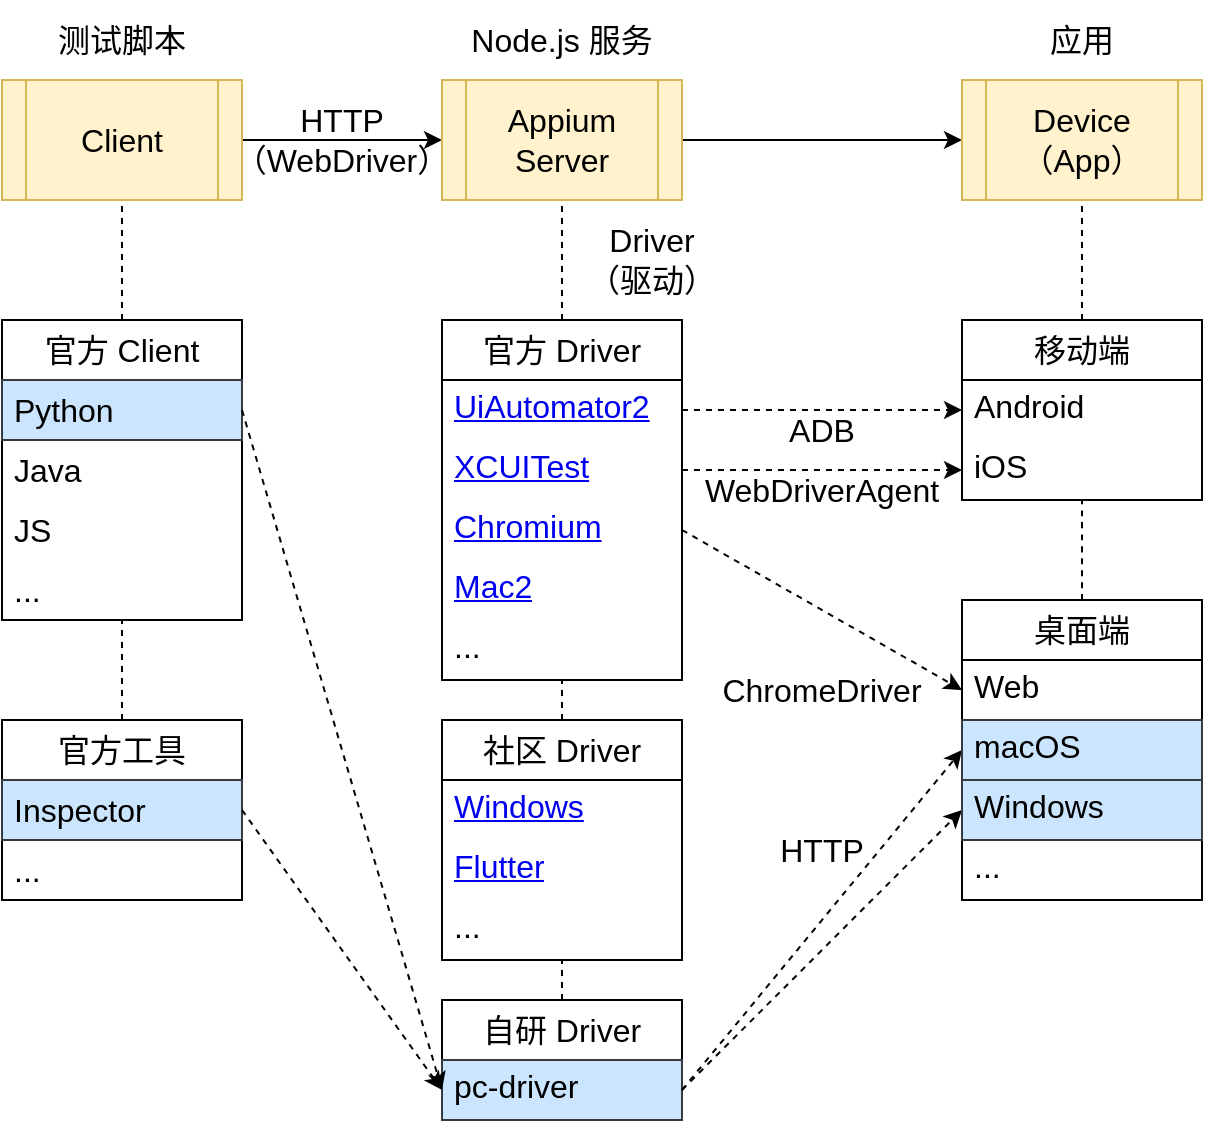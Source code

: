 <mxfile version="20.8.16" type="device"><diagram name="第 1 页" id="46RsHjmJ_I1Tz3wU6zl1"><mxGraphModel dx="1098" dy="868" grid="1" gridSize="10" guides="1" tooltips="1" connect="1" arrows="1" fold="1" page="1" pageScale="1" pageWidth="827" pageHeight="1169" math="0" shadow="0"><root><mxCell id="0"/><mxCell id="1" parent="0"/><mxCell id="eaynS8nJ6Ue6EixKd0rs-4" style="rounded=0;orthogonalLoop=1;jettySize=auto;html=1;fontSize=16;" edge="1" parent="1" source="eaynS8nJ6Ue6EixKd0rs-1" target="eaynS8nJ6Ue6EixKd0rs-2"><mxGeometry relative="1" as="geometry"/></mxCell><mxCell id="eaynS8nJ6Ue6EixKd0rs-1" value="Client" style="shape=process;whiteSpace=wrap;html=1;backgroundOutline=1;fontSize=16;fillColor=#fff2cc;strokeColor=#d6b656;" vertex="1" parent="1"><mxGeometry x="40" y="80" width="120" height="60" as="geometry"/></mxCell><mxCell id="eaynS8nJ6Ue6EixKd0rs-5" style="edgeStyle=orthogonalEdgeStyle;rounded=0;orthogonalLoop=1;jettySize=auto;html=1;fontSize=16;" edge="1" parent="1" source="eaynS8nJ6Ue6EixKd0rs-2" target="eaynS8nJ6Ue6EixKd0rs-3"><mxGeometry relative="1" as="geometry"><mxPoint x="420" y="120" as="sourcePoint"/><mxPoint x="580" y="120" as="targetPoint"/></mxGeometry></mxCell><mxCell id="eaynS8nJ6Ue6EixKd0rs-2" value="Appium&lt;br&gt;Server" style="shape=process;whiteSpace=wrap;html=1;backgroundOutline=1;fontSize=16;fillColor=#fff2cc;strokeColor=#d6b656;" vertex="1" parent="1"><mxGeometry x="260" y="80" width="120" height="60" as="geometry"/></mxCell><mxCell id="eaynS8nJ6Ue6EixKd0rs-3" value="Device&lt;br&gt;（App）" style="shape=process;whiteSpace=wrap;html=1;backgroundOutline=1;fontSize=16;fillColor=#fff2cc;strokeColor=#d6b656;" vertex="1" parent="1"><mxGeometry x="520" y="80" width="120" height="60" as="geometry"/></mxCell><mxCell id="eaynS8nJ6Ue6EixKd0rs-6" value="HTTP&lt;br&gt;（WebDriver）" style="text;html=1;strokeColor=none;fillColor=none;align=center;verticalAlign=middle;whiteSpace=wrap;rounded=0;fontSize=16;" vertex="1" parent="1"><mxGeometry x="160" y="80" width="100" height="60" as="geometry"/></mxCell><mxCell id="eaynS8nJ6Ue6EixKd0rs-7" value="Driver&lt;br&gt;（驱动）" style="text;html=1;strokeColor=none;fillColor=none;align=center;verticalAlign=middle;whiteSpace=wrap;rounded=0;fontSize=16;" vertex="1" parent="1"><mxGeometry x="330" y="140" width="70" height="60" as="geometry"/></mxCell><mxCell id="eaynS8nJ6Ue6EixKd0rs-13" style="edgeStyle=orthogonalEdgeStyle;rounded=0;orthogonalLoop=1;jettySize=auto;html=1;fontSize=16;endArrow=none;endFill=0;dashed=1;" edge="1" parent="1" source="eaynS8nJ6Ue6EixKd0rs-8" target="eaynS8nJ6Ue6EixKd0rs-1"><mxGeometry relative="1" as="geometry"/></mxCell><mxCell id="eaynS8nJ6Ue6EixKd0rs-8" value="官方 Client" style="swimlane;fontStyle=0;childLayout=stackLayout;horizontal=1;startSize=30;horizontalStack=0;resizeParent=1;resizeParentMax=0;resizeLast=0;collapsible=1;marginBottom=0;whiteSpace=wrap;html=1;fontSize=16;" vertex="1" parent="1"><mxGeometry x="40" y="200" width="120" height="150" as="geometry"/></mxCell><mxCell id="eaynS8nJ6Ue6EixKd0rs-9" value="Python" style="text;strokeColor=#36393d;fillColor=#cce5ff;align=left;verticalAlign=middle;spacingLeft=4;spacingRight=4;overflow=hidden;points=[[0,0.5],[1,0.5]];portConstraint=eastwest;rotatable=0;whiteSpace=wrap;html=1;fontSize=16;" vertex="1" parent="eaynS8nJ6Ue6EixKd0rs-8"><mxGeometry y="30" width="120" height="30" as="geometry"/></mxCell><mxCell id="eaynS8nJ6Ue6EixKd0rs-10" value="Java" style="text;strokeColor=none;fillColor=none;align=left;verticalAlign=middle;spacingLeft=4;spacingRight=4;overflow=hidden;points=[[0,0.5],[1,0.5]];portConstraint=eastwest;rotatable=0;whiteSpace=wrap;html=1;fontSize=16;" vertex="1" parent="eaynS8nJ6Ue6EixKd0rs-8"><mxGeometry y="60" width="120" height="30" as="geometry"/></mxCell><mxCell id="eaynS8nJ6Ue6EixKd0rs-11" value="JS" style="text;strokeColor=none;fillColor=none;align=left;verticalAlign=middle;spacingLeft=4;spacingRight=4;overflow=hidden;points=[[0,0.5],[1,0.5]];portConstraint=eastwest;rotatable=0;whiteSpace=wrap;html=1;fontSize=16;" vertex="1" parent="eaynS8nJ6Ue6EixKd0rs-8"><mxGeometry y="90" width="120" height="30" as="geometry"/></mxCell><mxCell id="eaynS8nJ6Ue6EixKd0rs-18" value="..." style="text;strokeColor=none;fillColor=none;align=left;verticalAlign=middle;spacingLeft=4;spacingRight=4;overflow=hidden;points=[[0,0.5],[1,0.5]];portConstraint=eastwest;rotatable=0;whiteSpace=wrap;html=1;fontSize=16;" vertex="1" parent="eaynS8nJ6Ue6EixKd0rs-8"><mxGeometry y="120" width="120" height="30" as="geometry"/></mxCell><mxCell id="eaynS8nJ6Ue6EixKd0rs-15" value="Node.js 服务" style="text;html=1;strokeColor=none;fillColor=none;align=center;verticalAlign=middle;whiteSpace=wrap;rounded=0;fontSize=16;" vertex="1" parent="1"><mxGeometry x="260" y="40" width="120" height="40" as="geometry"/></mxCell><mxCell id="eaynS8nJ6Ue6EixKd0rs-51" style="edgeStyle=none;rounded=0;orthogonalLoop=1;jettySize=auto;html=1;dashed=1;fontSize=16;endArrow=none;endFill=0;" edge="1" parent="1" source="eaynS8nJ6Ue6EixKd0rs-22" target="eaynS8nJ6Ue6EixKd0rs-2"><mxGeometry relative="1" as="geometry"/></mxCell><mxCell id="eaynS8nJ6Ue6EixKd0rs-22" value="官方 Driver" style="swimlane;fontStyle=0;childLayout=stackLayout;horizontal=1;startSize=30;horizontalStack=0;resizeParent=1;resizeParentMax=0;resizeLast=0;collapsible=1;marginBottom=0;whiteSpace=wrap;html=1;fontSize=16;" vertex="1" parent="1"><mxGeometry x="260" y="200" width="120" height="180" as="geometry"/></mxCell><mxCell id="eaynS8nJ6Ue6EixKd0rs-23" value="&lt;div class=&quot;lake-content&quot;&gt;&lt;p style=&quot;margin: 0px; padding: 0px; min-height: 24px;&quot; class=&quot;ne-p&quot; id=&quot;u833abcc9&quot;&gt;&lt;a class=&quot;ne-link&quot; target=&quot;_blank&quot; data-href=&quot;https://github.com/appium/appium-uiautomator2-driver&quot; href=&quot;https://github.com/appium/appium-uiautomator2-driver&quot;&gt;UiAutomator2&lt;/a&gt;&lt;/p&gt;&lt;/div&gt;" style="text;strokeColor=none;fillColor=none;align=left;verticalAlign=middle;spacingLeft=4;spacingRight=4;overflow=hidden;points=[[0,0.5],[1,0.5]];portConstraint=eastwest;rotatable=0;whiteSpace=wrap;html=1;fontSize=16;" vertex="1" parent="eaynS8nJ6Ue6EixKd0rs-22"><mxGeometry y="30" width="120" height="30" as="geometry"/></mxCell><mxCell id="eaynS8nJ6Ue6EixKd0rs-24" value="&lt;div class=&quot;lake-content&quot;&gt;&lt;p style=&quot;margin: 0px; padding: 0px; min-height: 24px;&quot; class=&quot;ne-p&quot; id=&quot;u07123cbb&quot;&gt;&lt;a class=&quot;ne-link&quot; target=&quot;_blank&quot; data-href=&quot;https://github.com/appium/appium-xcuitest-driver&quot; href=&quot;https://github.com/appium/appium-xcuitest-driver&quot;&gt;XCUITest&lt;/a&gt;&lt;/p&gt;&lt;/div&gt;" style="text;strokeColor=none;fillColor=none;align=left;verticalAlign=middle;spacingLeft=4;spacingRight=4;overflow=hidden;points=[[0,0.5],[1,0.5]];portConstraint=eastwest;rotatable=0;whiteSpace=wrap;html=1;fontSize=16;" vertex="1" parent="eaynS8nJ6Ue6EixKd0rs-22"><mxGeometry y="60" width="120" height="30" as="geometry"/></mxCell><mxCell id="eaynS8nJ6Ue6EixKd0rs-40" value="&lt;div class=&quot;lake-content&quot;&gt;&lt;p style=&quot;margin: 0px; padding: 0px; min-height: 24px;&quot; class=&quot;ne-p&quot; id=&quot;u833abcc9&quot;&gt;&lt;a style=&quot;background-color: initial;&quot; class=&quot;ne-link&quot; target=&quot;_blank&quot; data-href=&quot;https://github.com/appium/appium-chromium-driver&quot; href=&quot;https://github.com/appium/appium-chromium-driver&quot;&gt;Chromium&lt;/a&gt;&lt;br&gt;&lt;/p&gt;&lt;/div&gt;" style="text;strokeColor=none;fillColor=none;align=left;verticalAlign=middle;spacingLeft=4;spacingRight=4;overflow=hidden;points=[[0,0.5],[1,0.5]];portConstraint=eastwest;rotatable=0;whiteSpace=wrap;html=1;fontSize=16;" vertex="1" parent="eaynS8nJ6Ue6EixKd0rs-22"><mxGeometry y="90" width="120" height="30" as="geometry"/></mxCell><mxCell id="eaynS8nJ6Ue6EixKd0rs-25" value="&lt;div class=&quot;lake-content&quot;&gt;&lt;p style=&quot;margin: 0px; padding: 0px; min-height: 24px;&quot; class=&quot;ne-p&quot; id=&quot;u45645d40&quot;&gt;&lt;a class=&quot;ne-link&quot; target=&quot;_blank&quot; data-href=&quot;https://github.com/appium/appium-mac2-driver&quot; href=&quot;https://github.com/appium/appium-mac2-driver&quot;&gt;Mac2&lt;/a&gt;&lt;/p&gt;&lt;/div&gt;" style="text;strokeColor=none;fillColor=none;align=left;verticalAlign=middle;spacingLeft=4;spacingRight=4;overflow=hidden;points=[[0,0.5],[1,0.5]];portConstraint=eastwest;rotatable=0;whiteSpace=wrap;html=1;fontSize=16;" vertex="1" parent="eaynS8nJ6Ue6EixKd0rs-22"><mxGeometry y="120" width="120" height="30" as="geometry"/></mxCell><mxCell id="eaynS8nJ6Ue6EixKd0rs-63" value="&lt;div class=&quot;lake-content&quot;&gt;&lt;p style=&quot;margin: 0px; padding: 0px; min-height: 24px;&quot; class=&quot;ne-p&quot; id=&quot;u833abcc9&quot;&gt;...&lt;/p&gt;&lt;/div&gt;" style="text;strokeColor=none;fillColor=none;align=left;verticalAlign=middle;spacingLeft=4;spacingRight=4;overflow=hidden;points=[[0,0.5],[1,0.5]];portConstraint=eastwest;rotatable=0;whiteSpace=wrap;html=1;fontSize=16;" vertex="1" parent="eaynS8nJ6Ue6EixKd0rs-22"><mxGeometry y="150" width="120" height="30" as="geometry"/></mxCell><mxCell id="eaynS8nJ6Ue6EixKd0rs-26" value="测试脚本" style="text;html=1;strokeColor=none;fillColor=none;align=center;verticalAlign=middle;whiteSpace=wrap;rounded=0;fontSize=16;" vertex="1" parent="1"><mxGeometry x="40" y="40" width="120" height="40" as="geometry"/></mxCell><mxCell id="eaynS8nJ6Ue6EixKd0rs-27" value="应用" style="text;html=1;strokeColor=none;fillColor=none;align=center;verticalAlign=middle;whiteSpace=wrap;rounded=0;fontSize=16;" vertex="1" parent="1"><mxGeometry x="520" y="40" width="120" height="40" as="geometry"/></mxCell><mxCell id="eaynS8nJ6Ue6EixKd0rs-42" style="edgeStyle=none;rounded=0;orthogonalLoop=1;jettySize=auto;html=1;fontSize=16;endArrow=none;endFill=0;dashed=1;" edge="1" parent="1" source="eaynS8nJ6Ue6EixKd0rs-28" target="eaynS8nJ6Ue6EixKd0rs-22"><mxGeometry relative="1" as="geometry"/></mxCell><mxCell id="eaynS8nJ6Ue6EixKd0rs-28" value="社区 Driver" style="swimlane;fontStyle=0;childLayout=stackLayout;horizontal=1;startSize=30;horizontalStack=0;resizeParent=1;resizeParentMax=0;resizeLast=0;collapsible=1;marginBottom=0;whiteSpace=wrap;html=1;fontSize=16;" vertex="1" parent="1"><mxGeometry x="260" y="400" width="120" height="120" as="geometry"/></mxCell><mxCell id="eaynS8nJ6Ue6EixKd0rs-30" value="&lt;div class=&quot;lake-content&quot;&gt;&lt;p style=&quot;margin: 0px; padding: 0px; min-height: 24px;&quot; class=&quot;ne-p&quot; id=&quot;u274f474c&quot;&gt;&lt;a class=&quot;ne-link&quot; target=&quot;_blank&quot; data-href=&quot;https://github.com/appium/appium-windows-driver&quot; href=&quot;https://github.com/appium/appium-windows-driver&quot;&gt;Windows&lt;/a&gt;&lt;/p&gt;&lt;/div&gt;" style="text;strokeColor=none;fillColor=none;align=left;verticalAlign=middle;spacingLeft=4;spacingRight=4;overflow=hidden;points=[[0,0.5],[1,0.5]];portConstraint=eastwest;rotatable=0;whiteSpace=wrap;html=1;fontSize=16;" vertex="1" parent="eaynS8nJ6Ue6EixKd0rs-28"><mxGeometry y="30" width="120" height="30" as="geometry"/></mxCell><mxCell id="eaynS8nJ6Ue6EixKd0rs-29" value="&lt;div class=&quot;lake-content&quot;&gt;&lt;p style=&quot;margin: 0px; padding: 0px; min-height: 24px;&quot; class=&quot;ne-p&quot; id=&quot;u4f818599&quot;&gt;&lt;a class=&quot;ne-link&quot; target=&quot;_blank&quot; data-href=&quot;https://github.com/appium-userland/appium-flutter-driver&quot; href=&quot;https://github.com/appium-userland/appium-flutter-driver&quot;&gt;Flutter&lt;/a&gt;&lt;/p&gt;&lt;/div&gt;" style="text;strokeColor=none;fillColor=none;align=left;verticalAlign=middle;spacingLeft=4;spacingRight=4;overflow=hidden;points=[[0,0.5],[1,0.5]];portConstraint=eastwest;rotatable=0;whiteSpace=wrap;html=1;fontSize=16;" vertex="1" parent="eaynS8nJ6Ue6EixKd0rs-28"><mxGeometry y="60" width="120" height="30" as="geometry"/></mxCell><mxCell id="eaynS8nJ6Ue6EixKd0rs-64" value="&lt;div class=&quot;lake-content&quot;&gt;&lt;p style=&quot;margin: 0px; padding: 0px; min-height: 24px;&quot; class=&quot;ne-p&quot; id=&quot;u4f818599&quot;&gt;...&lt;/p&gt;&lt;/div&gt;" style="text;strokeColor=none;fillColor=none;align=left;verticalAlign=middle;spacingLeft=4;spacingRight=4;overflow=hidden;points=[[0,0.5],[1,0.5]];portConstraint=eastwest;rotatable=0;whiteSpace=wrap;html=1;fontSize=16;" vertex="1" parent="eaynS8nJ6Ue6EixKd0rs-28"><mxGeometry y="90" width="120" height="30" as="geometry"/></mxCell><mxCell id="eaynS8nJ6Ue6EixKd0rs-47" style="edgeStyle=none;rounded=0;orthogonalLoop=1;jettySize=auto;html=1;fontSize=16;endArrow=none;endFill=0;dashed=1;" edge="1" parent="1" source="eaynS8nJ6Ue6EixKd0rs-34" target="eaynS8nJ6Ue6EixKd0rs-3"><mxGeometry relative="1" as="geometry"/></mxCell><mxCell id="eaynS8nJ6Ue6EixKd0rs-34" value="移动端" style="swimlane;fontStyle=0;childLayout=stackLayout;horizontal=1;startSize=30;horizontalStack=0;resizeParent=1;resizeParentMax=0;resizeLast=0;collapsible=1;marginBottom=0;whiteSpace=wrap;html=1;fontSize=16;" vertex="1" parent="1"><mxGeometry x="520" y="200" width="120" height="90" as="geometry"/></mxCell><mxCell id="eaynS8nJ6Ue6EixKd0rs-35" value="&lt;div class=&quot;lake-content&quot;&gt;&lt;p style=&quot;margin: 0px; padding: 0px; min-height: 24px;&quot; class=&quot;ne-p&quot; id=&quot;u833abcc9&quot;&gt;&lt;span style=&quot;background-color: initial;&quot;&gt;Android&lt;/span&gt;&lt;/p&gt;&lt;/div&gt;" style="text;strokeColor=none;fillColor=none;align=left;verticalAlign=middle;spacingLeft=4;spacingRight=4;overflow=hidden;points=[[0,0.5],[1,0.5]];portConstraint=eastwest;rotatable=0;whiteSpace=wrap;html=1;fontSize=16;" vertex="1" parent="eaynS8nJ6Ue6EixKd0rs-34"><mxGeometry y="30" width="120" height="30" as="geometry"/></mxCell><mxCell id="eaynS8nJ6Ue6EixKd0rs-36" value="&lt;div class=&quot;lake-content&quot;&gt;&lt;p style=&quot;margin: 0px; padding: 0px; min-height: 24px;&quot; class=&quot;ne-p&quot; id=&quot;u3ced13ca&quot;&gt;iOS&lt;/p&gt;&lt;/div&gt;" style="text;strokeColor=none;fillColor=none;align=left;verticalAlign=middle;spacingLeft=4;spacingRight=4;overflow=hidden;points=[[0,0.5],[1,0.5]];portConstraint=eastwest;rotatable=0;whiteSpace=wrap;html=1;fontSize=16;" vertex="1" parent="eaynS8nJ6Ue6EixKd0rs-34"><mxGeometry y="60" width="120" height="30" as="geometry"/></mxCell><mxCell id="eaynS8nJ6Ue6EixKd0rs-56" style="edgeStyle=none;rounded=0;orthogonalLoop=1;jettySize=auto;html=1;dashed=1;fontSize=16;endArrow=classic;endFill=1;startArrow=none;exitX=1;exitY=0.5;exitDx=0;exitDy=0;" edge="1" parent="1" source="eaynS8nJ6Ue6EixKd0rs-23" target="eaynS8nJ6Ue6EixKd0rs-35"><mxGeometry relative="1" as="geometry"><mxPoint x="480" y="245" as="sourcePoint"/></mxGeometry></mxCell><mxCell id="eaynS8nJ6Ue6EixKd0rs-57" style="edgeStyle=none;rounded=0;orthogonalLoop=1;jettySize=auto;html=1;dashed=1;fontSize=16;endArrow=classic;endFill=1;" edge="1" parent="1" source="eaynS8nJ6Ue6EixKd0rs-24" target="eaynS8nJ6Ue6EixKd0rs-36"><mxGeometry relative="1" as="geometry"/></mxCell><mxCell id="eaynS8nJ6Ue6EixKd0rs-59" style="edgeStyle=none;rounded=0;orthogonalLoop=1;jettySize=auto;html=1;dashed=1;fontSize=16;endArrow=classic;endFill=1;entryX=0;entryY=0.5;entryDx=0;entryDy=0;exitX=1;exitY=0.5;exitDx=0;exitDy=0;" edge="1" parent="1" source="eaynS8nJ6Ue6EixKd0rs-40" target="eaynS8nJ6Ue6EixKd0rs-96"><mxGeometry relative="1" as="geometry"><mxPoint x="520" y="305" as="targetPoint"/></mxGeometry></mxCell><mxCell id="eaynS8nJ6Ue6EixKd0rs-83" style="edgeStyle=none;rounded=0;orthogonalLoop=1;jettySize=auto;html=1;dashed=1;fontSize=16;endArrow=none;endFill=0;" edge="1" parent="1" source="eaynS8nJ6Ue6EixKd0rs-78" target="eaynS8nJ6Ue6EixKd0rs-8"><mxGeometry relative="1" as="geometry"/></mxCell><mxCell id="eaynS8nJ6Ue6EixKd0rs-78" value="官方工具" style="swimlane;fontStyle=0;childLayout=stackLayout;horizontal=1;startSize=30;horizontalStack=0;resizeParent=1;resizeParentMax=0;resizeLast=0;collapsible=1;marginBottom=0;whiteSpace=wrap;html=1;fontSize=16;" vertex="1" parent="1"><mxGeometry x="40" y="400" width="120" height="90" as="geometry"/></mxCell><mxCell id="eaynS8nJ6Ue6EixKd0rs-79" value="Inspector" style="text;strokeColor=#36393d;fillColor=#cce5ff;align=left;verticalAlign=middle;spacingLeft=4;spacingRight=4;overflow=hidden;points=[[0,0.5],[1,0.5]];portConstraint=eastwest;rotatable=0;whiteSpace=wrap;html=1;fontSize=16;" vertex="1" parent="eaynS8nJ6Ue6EixKd0rs-78"><mxGeometry y="30" width="120" height="30" as="geometry"/></mxCell><mxCell id="eaynS8nJ6Ue6EixKd0rs-82" value="..." style="text;strokeColor=none;fillColor=none;align=left;verticalAlign=middle;spacingLeft=4;spacingRight=4;overflow=hidden;points=[[0,0.5],[1,0.5]];portConstraint=eastwest;rotatable=0;whiteSpace=wrap;html=1;fontSize=16;" vertex="1" parent="eaynS8nJ6Ue6EixKd0rs-78"><mxGeometry y="60" width="120" height="30" as="geometry"/></mxCell><mxCell id="eaynS8nJ6Ue6EixKd0rs-88" style="edgeStyle=none;rounded=0;orthogonalLoop=1;jettySize=auto;html=1;dashed=1;fontSize=16;endArrow=none;endFill=0;" edge="1" parent="1" source="eaynS8nJ6Ue6EixKd0rs-84" target="eaynS8nJ6Ue6EixKd0rs-28"><mxGeometry relative="1" as="geometry"/></mxCell><mxCell id="eaynS8nJ6Ue6EixKd0rs-84" value="自研 Driver" style="swimlane;fontStyle=0;childLayout=stackLayout;horizontal=1;startSize=30;horizontalStack=0;resizeParent=1;resizeParentMax=0;resizeLast=0;collapsible=1;marginBottom=0;whiteSpace=wrap;html=1;fontSize=16;" vertex="1" parent="1"><mxGeometry x="260" y="540" width="120" height="60" as="geometry"/></mxCell><mxCell id="eaynS8nJ6Ue6EixKd0rs-85" value="&lt;div class=&quot;lake-content&quot;&gt;&lt;p style=&quot;margin: 0px; padding: 0px; min-height: 24px;&quot; class=&quot;ne-p&quot; id=&quot;u274f474c&quot;&gt;pc-driver&lt;/p&gt;&lt;/div&gt;" style="text;strokeColor=#36393d;fillColor=#cce5ff;align=left;verticalAlign=middle;spacingLeft=4;spacingRight=4;overflow=hidden;points=[[0,0.5],[1,0.5]];portConstraint=eastwest;rotatable=0;whiteSpace=wrap;html=1;fontSize=16;" vertex="1" parent="eaynS8nJ6Ue6EixKd0rs-84"><mxGeometry y="30" width="120" height="30" as="geometry"/></mxCell><mxCell id="eaynS8nJ6Ue6EixKd0rs-90" style="edgeStyle=none;rounded=0;orthogonalLoop=1;jettySize=auto;html=1;exitX=1;exitY=0.5;exitDx=0;exitDy=0;entryX=0;entryY=0.5;entryDx=0;entryDy=0;dashed=1;fontSize=16;endArrow=classic;endFill=1;" edge="1" parent="1" source="eaynS8nJ6Ue6EixKd0rs-85" target="eaynS8nJ6Ue6EixKd0rs-97"><mxGeometry relative="1" as="geometry"><mxPoint x="520" y="305" as="targetPoint"/></mxGeometry></mxCell><mxCell id="eaynS8nJ6Ue6EixKd0rs-92" style="edgeStyle=none;rounded=0;orthogonalLoop=1;jettySize=auto;html=1;exitX=1;exitY=0.5;exitDx=0;exitDy=0;entryX=0;entryY=0.5;entryDx=0;entryDy=0;dashed=1;fontSize=16;endArrow=classic;endFill=1;" edge="1" parent="1" source="eaynS8nJ6Ue6EixKd0rs-85" target="eaynS8nJ6Ue6EixKd0rs-98"><mxGeometry relative="1" as="geometry"><mxPoint x="520" y="305" as="targetPoint"/></mxGeometry></mxCell><mxCell id="eaynS8nJ6Ue6EixKd0rs-100" style="edgeStyle=orthogonalEdgeStyle;curved=1;rounded=0;orthogonalLoop=1;jettySize=auto;html=1;dashed=1;fontSize=16;endArrow=none;endFill=0;" edge="1" parent="1" source="eaynS8nJ6Ue6EixKd0rs-93" target="eaynS8nJ6Ue6EixKd0rs-34"><mxGeometry relative="1" as="geometry"/></mxCell><mxCell id="eaynS8nJ6Ue6EixKd0rs-93" value="桌面端" style="swimlane;fontStyle=0;childLayout=stackLayout;horizontal=1;startSize=30;horizontalStack=0;resizeParent=1;resizeParentMax=0;resizeLast=0;collapsible=1;marginBottom=0;whiteSpace=wrap;html=1;fontSize=16;" vertex="1" parent="1"><mxGeometry x="520" y="340" width="120" height="150" as="geometry"/></mxCell><mxCell id="eaynS8nJ6Ue6EixKd0rs-96" value="&lt;div class=&quot;lake-content&quot;&gt;&lt;p style=&quot;margin: 0px; padding: 0px; min-height: 24px;&quot; class=&quot;ne-p&quot; id=&quot;u6a0a1962&quot;&gt;&lt;span style=&quot;background-color: initial;&quot;&gt;Web&lt;/span&gt;&lt;/p&gt;&lt;/div&gt;" style="text;strokeColor=none;fillColor=none;align=left;verticalAlign=middle;spacingLeft=4;spacingRight=4;overflow=hidden;points=[[0,0.5],[1,0.5]];portConstraint=eastwest;rotatable=0;whiteSpace=wrap;html=1;fontSize=16;" vertex="1" parent="eaynS8nJ6Ue6EixKd0rs-93"><mxGeometry y="30" width="120" height="30" as="geometry"/></mxCell><mxCell id="eaynS8nJ6Ue6EixKd0rs-97" value="&lt;div class=&quot;lake-content&quot;&gt;&lt;p style=&quot;margin: 0px; padding: 0px; min-height: 24px;&quot; class=&quot;ne-p&quot; id=&quot;u6a0a1962&quot;&gt;macOS&lt;/p&gt;&lt;/div&gt;" style="text;strokeColor=#36393d;fillColor=#cce5ff;align=left;verticalAlign=middle;spacingLeft=4;spacingRight=4;overflow=hidden;points=[[0,0.5],[1,0.5]];portConstraint=eastwest;rotatable=0;whiteSpace=wrap;html=1;fontSize=16;" vertex="1" parent="eaynS8nJ6Ue6EixKd0rs-93"><mxGeometry y="60" width="120" height="30" as="geometry"/></mxCell><mxCell id="eaynS8nJ6Ue6EixKd0rs-98" value="&lt;div class=&quot;lake-content&quot;&gt;&lt;p style=&quot;margin: 0px; padding: 0px; min-height: 24px;&quot; class=&quot;ne-p&quot; id=&quot;u6a0a1962&quot;&gt;&lt;span style=&quot;background-color: initial;&quot;&gt;Windows&lt;/span&gt;&lt;/p&gt;&lt;/div&gt;" style="text;strokeColor=#36393d;fillColor=#cce5ff;align=left;verticalAlign=middle;spacingLeft=4;spacingRight=4;overflow=hidden;points=[[0,0.5],[1,0.5]];portConstraint=eastwest;rotatable=0;whiteSpace=wrap;html=1;fontSize=16;" vertex="1" parent="eaynS8nJ6Ue6EixKd0rs-93"><mxGeometry y="90" width="120" height="30" as="geometry"/></mxCell><mxCell id="eaynS8nJ6Ue6EixKd0rs-101" value="&lt;div class=&quot;lake-content&quot;&gt;&lt;p style=&quot;margin: 0px; padding: 0px; min-height: 24px;&quot; class=&quot;ne-p&quot; id=&quot;u6a0a1962&quot;&gt;&lt;span style=&quot;background-color: initial;&quot;&gt;...&lt;/span&gt;&lt;/p&gt;&lt;/div&gt;" style="text;strokeColor=none;fillColor=none;align=left;verticalAlign=middle;spacingLeft=4;spacingRight=4;overflow=hidden;points=[[0,0.5],[1,0.5]];portConstraint=eastwest;rotatable=0;whiteSpace=wrap;html=1;fontSize=16;" vertex="1" parent="eaynS8nJ6Ue6EixKd0rs-93"><mxGeometry y="120" width="120" height="30" as="geometry"/></mxCell><mxCell id="eaynS8nJ6Ue6EixKd0rs-104" value="HTTP" style="text;html=1;strokeColor=none;fillColor=none;align=center;verticalAlign=middle;whiteSpace=wrap;rounded=0;fontSize=16;" vertex="1" parent="1"><mxGeometry x="380" y="450" width="140" height="30" as="geometry"/></mxCell><mxCell id="eaynS8nJ6Ue6EixKd0rs-107" value="ChromeDriver" style="text;html=1;strokeColor=none;fillColor=none;align=center;verticalAlign=middle;whiteSpace=wrap;rounded=0;fontSize=16;" vertex="1" parent="1"><mxGeometry x="380" y="370" width="140" height="30" as="geometry"/></mxCell><mxCell id="eaynS8nJ6Ue6EixKd0rs-109" value="ADB" style="text;html=1;strokeColor=none;fillColor=none;align=center;verticalAlign=middle;whiteSpace=wrap;rounded=0;fontSize=16;" vertex="1" parent="1"><mxGeometry x="380" y="240" width="140" height="30" as="geometry"/></mxCell><mxCell id="eaynS8nJ6Ue6EixKd0rs-110" value="WebDriverAgent" style="text;html=1;strokeColor=none;fillColor=none;align=center;verticalAlign=middle;whiteSpace=wrap;rounded=0;fontSize=16;" vertex="1" parent="1"><mxGeometry x="380" y="270" width="140" height="30" as="geometry"/></mxCell><mxCell id="eaynS8nJ6Ue6EixKd0rs-111" style="rounded=0;orthogonalLoop=1;jettySize=auto;html=1;entryX=0;entryY=0.5;entryDx=0;entryDy=0;dashed=1;fontSize=16;endArrow=classic;endFill=1;exitX=1;exitY=0.5;exitDx=0;exitDy=0;" edge="1" parent="1" source="eaynS8nJ6Ue6EixKd0rs-79" target="eaynS8nJ6Ue6EixKd0rs-85"><mxGeometry relative="1" as="geometry"/></mxCell><mxCell id="eaynS8nJ6Ue6EixKd0rs-112" style="edgeStyle=none;rounded=0;orthogonalLoop=1;jettySize=auto;html=1;entryX=0;entryY=0.5;entryDx=0;entryDy=0;dashed=1;fontSize=16;endArrow=classic;endFill=1;exitX=1;exitY=0.5;exitDx=0;exitDy=0;" edge="1" parent="1" source="eaynS8nJ6Ue6EixKd0rs-9" target="eaynS8nJ6Ue6EixKd0rs-85"><mxGeometry relative="1" as="geometry"/></mxCell></root></mxGraphModel></diagram></mxfile>